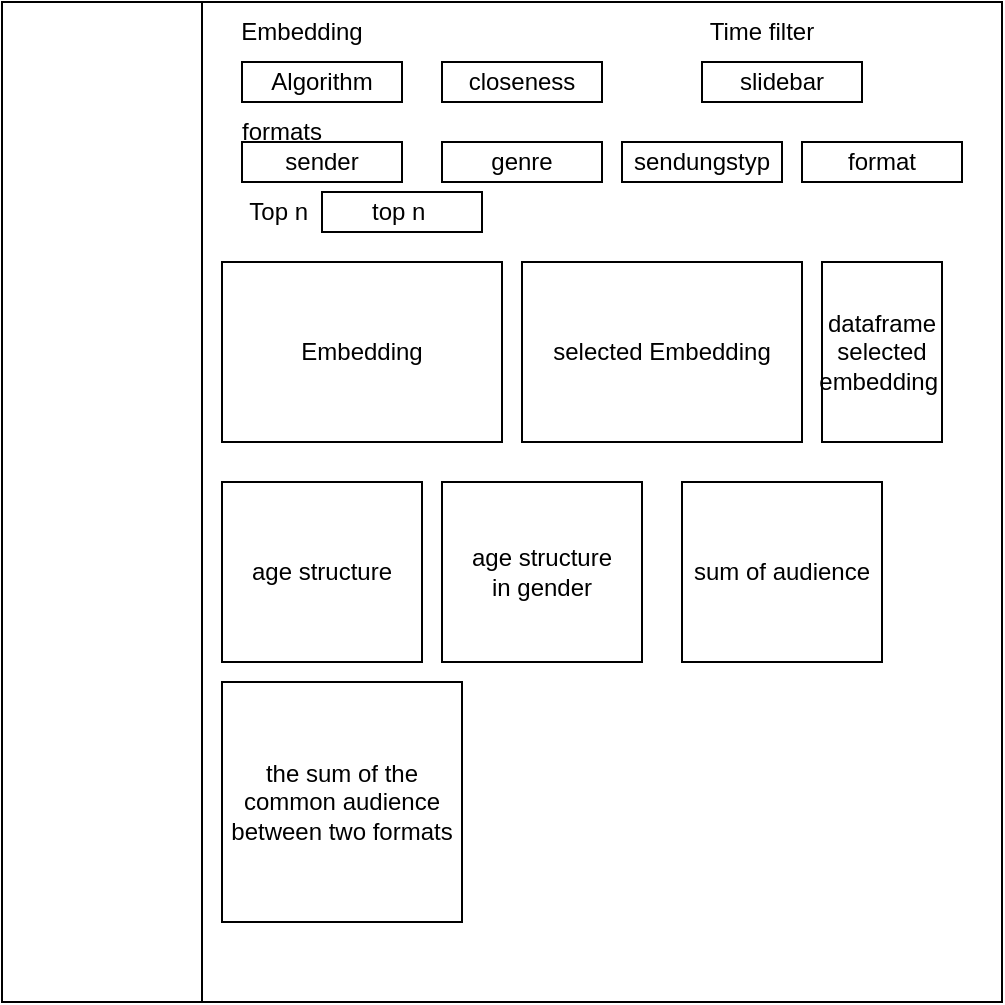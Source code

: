 <mxfile version="20.5.0" type="github"><diagram id="hy5K8tBhsoLOQgPHuGUC" name="Page-1"><mxGraphModel dx="1018" dy="576" grid="1" gridSize="10" guides="1" tooltips="1" connect="1" arrows="1" fold="1" page="1" pageScale="1" pageWidth="827" pageHeight="1169" math="0" shadow="0"><root><mxCell id="0"/><mxCell id="1" parent="0"/><mxCell id="G0Ki3g6msaA7AZVTEEeL-1" value="" style="whiteSpace=wrap;html=1;aspect=fixed;" vertex="1" parent="1"><mxGeometry x="150" y="40" width="500" height="500" as="geometry"/></mxCell><mxCell id="G0Ki3g6msaA7AZVTEEeL-2" value="" style="rounded=0;whiteSpace=wrap;html=1;" vertex="1" parent="1"><mxGeometry x="150" y="40" width="100" height="500" as="geometry"/></mxCell><mxCell id="G0Ki3g6msaA7AZVTEEeL-3" value="Algorithm" style="rounded=0;whiteSpace=wrap;html=1;" vertex="1" parent="1"><mxGeometry x="270" y="70" width="80" height="20" as="geometry"/></mxCell><mxCell id="G0Ki3g6msaA7AZVTEEeL-4" value="Embedding" style="text;html=1;strokeColor=none;fillColor=none;align=center;verticalAlign=middle;whiteSpace=wrap;rounded=0;" vertex="1" parent="1"><mxGeometry x="270" y="40" width="60" height="30" as="geometry"/></mxCell><mxCell id="G0Ki3g6msaA7AZVTEEeL-5" value="closeness" style="rounded=0;whiteSpace=wrap;html=1;" vertex="1" parent="1"><mxGeometry x="370" y="70" width="80" height="20" as="geometry"/></mxCell><mxCell id="G0Ki3g6msaA7AZVTEEeL-6" value="Time filter" style="text;html=1;strokeColor=none;fillColor=none;align=center;verticalAlign=middle;whiteSpace=wrap;rounded=0;" vertex="1" parent="1"><mxGeometry x="500" y="40" width="60" height="30" as="geometry"/></mxCell><mxCell id="G0Ki3g6msaA7AZVTEEeL-7" value="slidebar" style="rounded=0;whiteSpace=wrap;html=1;" vertex="1" parent="1"><mxGeometry x="500" y="70" width="80" height="20" as="geometry"/></mxCell><mxCell id="G0Ki3g6msaA7AZVTEEeL-9" value="formats" style="text;html=1;strokeColor=none;fillColor=none;align=center;verticalAlign=middle;whiteSpace=wrap;rounded=0;" vertex="1" parent="1"><mxGeometry x="260" y="90" width="60" height="30" as="geometry"/></mxCell><mxCell id="G0Ki3g6msaA7AZVTEEeL-10" value="sender" style="rounded=0;whiteSpace=wrap;html=1;" vertex="1" parent="1"><mxGeometry x="270" y="110" width="80" height="20" as="geometry"/></mxCell><mxCell id="G0Ki3g6msaA7AZVTEEeL-11" value="genre" style="rounded=0;whiteSpace=wrap;html=1;" vertex="1" parent="1"><mxGeometry x="370" y="110" width="80" height="20" as="geometry"/></mxCell><mxCell id="G0Ki3g6msaA7AZVTEEeL-12" value="sendungstyp" style="rounded=0;whiteSpace=wrap;html=1;" vertex="1" parent="1"><mxGeometry x="460" y="110" width="80" height="20" as="geometry"/></mxCell><mxCell id="G0Ki3g6msaA7AZVTEEeL-13" value="format" style="rounded=0;whiteSpace=wrap;html=1;" vertex="1" parent="1"><mxGeometry x="550" y="110" width="80" height="20" as="geometry"/></mxCell><mxCell id="G0Ki3g6msaA7AZVTEEeL-14" value="Top n&amp;nbsp;" style="text;html=1;strokeColor=none;fillColor=none;align=center;verticalAlign=middle;whiteSpace=wrap;rounded=0;" vertex="1" parent="1"><mxGeometry x="260" y="130" width="60" height="30" as="geometry"/></mxCell><mxCell id="G0Ki3g6msaA7AZVTEEeL-16" value="top n&amp;nbsp;" style="rounded=0;whiteSpace=wrap;html=1;" vertex="1" parent="1"><mxGeometry x="310" y="135" width="80" height="20" as="geometry"/></mxCell><mxCell id="G0Ki3g6msaA7AZVTEEeL-17" value="Embedding" style="rounded=0;whiteSpace=wrap;html=1;" vertex="1" parent="1"><mxGeometry x="260" y="170" width="140" height="90" as="geometry"/></mxCell><mxCell id="G0Ki3g6msaA7AZVTEEeL-18" value="selected Embedding" style="rounded=0;whiteSpace=wrap;html=1;" vertex="1" parent="1"><mxGeometry x="410" y="170" width="140" height="90" as="geometry"/></mxCell><mxCell id="G0Ki3g6msaA7AZVTEEeL-19" value="dataframe&lt;br&gt;selected &lt;br&gt;embedding&amp;nbsp;" style="rounded=0;whiteSpace=wrap;html=1;" vertex="1" parent="1"><mxGeometry x="560" y="170" width="60" height="90" as="geometry"/></mxCell><mxCell id="G0Ki3g6msaA7AZVTEEeL-20" value="age structure" style="rounded=0;whiteSpace=wrap;html=1;" vertex="1" parent="1"><mxGeometry x="260" y="280" width="100" height="90" as="geometry"/></mxCell><mxCell id="G0Ki3g6msaA7AZVTEEeL-21" value="age structure&lt;br&gt;in gender" style="rounded=0;whiteSpace=wrap;html=1;" vertex="1" parent="1"><mxGeometry x="370" y="280" width="100" height="90" as="geometry"/></mxCell><mxCell id="G0Ki3g6msaA7AZVTEEeL-22" value="sum of audience" style="rounded=0;whiteSpace=wrap;html=1;" vertex="1" parent="1"><mxGeometry x="490" y="280" width="100" height="90" as="geometry"/></mxCell><mxCell id="G0Ki3g6msaA7AZVTEEeL-23" value="the sum of the common audience between two formats" style="rounded=0;whiteSpace=wrap;html=1;" vertex="1" parent="1"><mxGeometry x="260" y="380" width="120" height="120" as="geometry"/></mxCell></root></mxGraphModel></diagram></mxfile>
